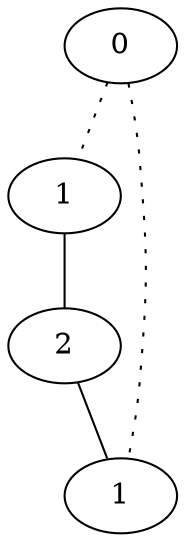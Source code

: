 graph {
a0[label=0];
a1[label=1];
a2[label=2];
a3[label=1];
a0 -- a1 [style=dotted];
a0 -- a3 [style=dotted];
a1 -- a2;
a2 -- a3;
}
